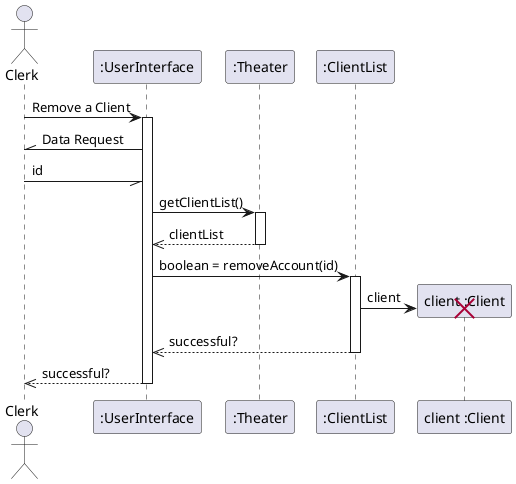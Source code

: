 @startuml

actor Clerk

Clerk -> ":UserInterface" : Remove a Client
activate ":UserInterface"
Clerk //- ":UserInterface": Data Request
Clerk -// ":UserInterface": id

":UserInterface" -> ":Theater" : getClientList()
activate ":Theater"
":Theater" -->> ":UserInterface": clientList
deactivate ":Theater"
":UserInterface" -> ":ClientList": boolean = removeAccount(id)
activate ":ClientList"
create "client :Client"
":ClientList" -> "client :Client": client
destroy "client :Client"
":ClientList" -->> ":UserInterface": successful?
deactivate ":ClientList"
":UserInterface" -->> Clerk: successful?
deactivate ":UserInterface"
@enduml